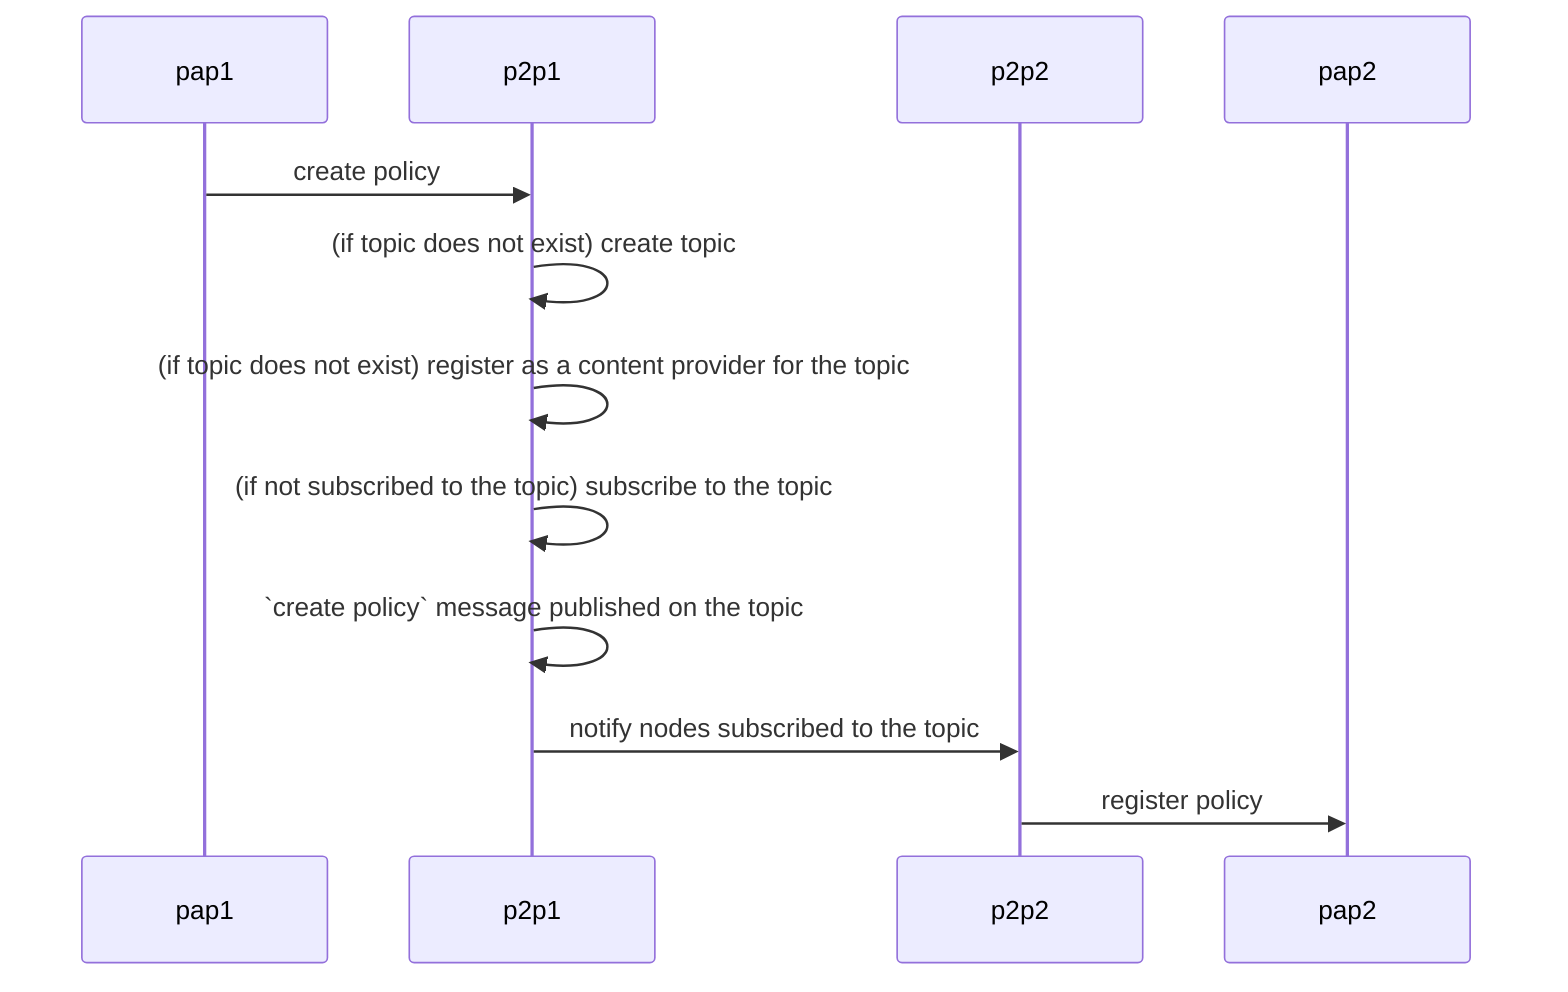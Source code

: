 sequenceDiagram
    participant pap1
    participant p2p1
    participant p2p2
    participant pap2
    pap1->>p2p1: create policy
    p2p1->>p2p1: (if topic does not exist) create topic
    p2p1->>p2p1: (if topic does not exist) register as a content provider for the topic
    p2p1->>p2p1: (if not subscribed to the topic) subscribe to the topic
    p2p1->>p2p1: `create policy` message published on the topic
    p2p1->>p2p2: notify nodes subscribed to the topic
    p2p2->>pap2: register policy